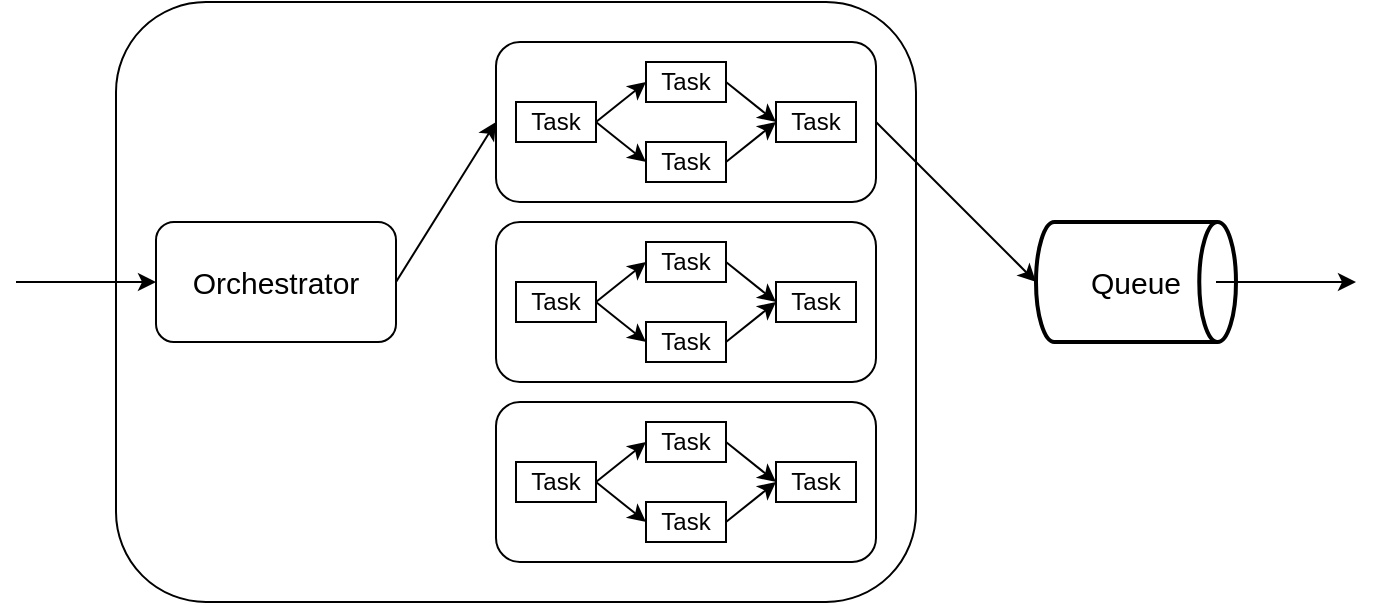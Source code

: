 <mxfile version="21.1.2" type="device">
  <diagram name="페이지-1" id="qJgsSUgqb1jlQC-jZucj">
    <mxGraphModel dx="1117" dy="1031" grid="1" gridSize="10" guides="1" tooltips="1" connect="1" arrows="1" fold="1" page="1" pageScale="1" pageWidth="850" pageHeight="1100" math="0" shadow="0">
      <root>
        <mxCell id="0" />
        <mxCell id="1" parent="0" />
        <mxCell id="gcWZ-dBk5Qpi9zZrwHY9-1" value="" style="rounded=1;whiteSpace=wrap;html=1;fillColor=none;" vertex="1" parent="1">
          <mxGeometry x="140" y="400" width="400" height="300" as="geometry" />
        </mxCell>
        <mxCell id="UNXM5yMI1ZM7ZV7I5fsq-16" value="" style="endArrow=classic;html=1;rounded=0;entryX=0;entryY=0.5;entryDx=0;entryDy=0;" parent="1" target="UNXM5yMI1ZM7ZV7I5fsq-17" edge="1">
          <mxGeometry width="50" height="50" relative="1" as="geometry">
            <mxPoint x="90" y="540" as="sourcePoint" />
            <mxPoint x="175" y="540" as="targetPoint" />
          </mxGeometry>
        </mxCell>
        <mxCell id="UNXM5yMI1ZM7ZV7I5fsq-17" value="Orchestrator" style="rounded=1;whiteSpace=wrap;html=1;fontSize=15;" parent="1" vertex="1">
          <mxGeometry x="160" y="510" width="120" height="60" as="geometry" />
        </mxCell>
        <mxCell id="SKWY_q-Q1LM-eMBOjH63-1" value="Queue" style="strokeWidth=2;html=1;shape=mxgraph.flowchart.direct_data;whiteSpace=wrap;fontSize=15;" parent="1" vertex="1">
          <mxGeometry x="600" y="510" width="100" height="60" as="geometry" />
        </mxCell>
        <mxCell id="SKWY_q-Q1LM-eMBOjH63-3" value="" style="endArrow=classic;html=1;rounded=0;" parent="1" edge="1">
          <mxGeometry width="50" height="50" relative="1" as="geometry">
            <mxPoint x="690" y="540" as="sourcePoint" />
            <mxPoint x="760" y="540" as="targetPoint" />
          </mxGeometry>
        </mxCell>
        <mxCell id="gcWZ-dBk5Qpi9zZrwHY9-24" value="" style="group" vertex="1" connectable="0" parent="1">
          <mxGeometry x="330" y="420" width="190" height="80" as="geometry" />
        </mxCell>
        <mxCell id="gcWZ-dBk5Qpi9zZrwHY9-23" value="" style="rounded=1;whiteSpace=wrap;html=1;fillColor=none;" vertex="1" parent="gcWZ-dBk5Qpi9zZrwHY9-24">
          <mxGeometry width="190" height="80" as="geometry" />
        </mxCell>
        <mxCell id="gcWZ-dBk5Qpi9zZrwHY9-11" value="Task" style="whiteSpace=wrap;html=1;" vertex="1" parent="gcWZ-dBk5Qpi9zZrwHY9-24">
          <mxGeometry x="10" y="30" width="40" height="20" as="geometry" />
        </mxCell>
        <mxCell id="gcWZ-dBk5Qpi9zZrwHY9-12" value="Task" style="whiteSpace=wrap;html=1;" vertex="1" parent="gcWZ-dBk5Qpi9zZrwHY9-24">
          <mxGeometry x="75" y="10" width="40" height="20" as="geometry" />
        </mxCell>
        <mxCell id="gcWZ-dBk5Qpi9zZrwHY9-16" value="" style="endArrow=classic;html=1;rounded=0;entryX=0;entryY=0.5;entryDx=0;entryDy=0;exitX=1;exitY=0.5;exitDx=0;exitDy=0;" edge="1" parent="gcWZ-dBk5Qpi9zZrwHY9-24" source="gcWZ-dBk5Qpi9zZrwHY9-11" target="gcWZ-dBk5Qpi9zZrwHY9-12">
          <mxGeometry width="50" height="50" relative="1" as="geometry">
            <mxPoint x="-85" y="430" as="sourcePoint" />
            <mxPoint x="-35" y="380" as="targetPoint" />
          </mxGeometry>
        </mxCell>
        <mxCell id="gcWZ-dBk5Qpi9zZrwHY9-17" value="Task" style="whiteSpace=wrap;html=1;" vertex="1" parent="gcWZ-dBk5Qpi9zZrwHY9-24">
          <mxGeometry x="75" y="50" width="40" height="20" as="geometry" />
        </mxCell>
        <mxCell id="gcWZ-dBk5Qpi9zZrwHY9-18" value="" style="endArrow=classic;html=1;rounded=0;entryX=0;entryY=0.5;entryDx=0;entryDy=0;exitX=1;exitY=0.5;exitDx=0;exitDy=0;" edge="1" parent="gcWZ-dBk5Qpi9zZrwHY9-24" source="gcWZ-dBk5Qpi9zZrwHY9-11" target="gcWZ-dBk5Qpi9zZrwHY9-17">
          <mxGeometry width="50" height="50" relative="1" as="geometry">
            <mxPoint x="45" y="50" as="sourcePoint" />
            <mxPoint x="85" y="30" as="targetPoint" />
          </mxGeometry>
        </mxCell>
        <mxCell id="gcWZ-dBk5Qpi9zZrwHY9-19" value="Task" style="whiteSpace=wrap;html=1;" vertex="1" parent="gcWZ-dBk5Qpi9zZrwHY9-24">
          <mxGeometry x="140" y="30" width="40" height="20" as="geometry" />
        </mxCell>
        <mxCell id="gcWZ-dBk5Qpi9zZrwHY9-21" value="" style="endArrow=classic;html=1;rounded=0;entryX=0;entryY=0.5;entryDx=0;entryDy=0;exitX=1;exitY=0.5;exitDx=0;exitDy=0;" edge="1" parent="gcWZ-dBk5Qpi9zZrwHY9-24" source="gcWZ-dBk5Qpi9zZrwHY9-17" target="gcWZ-dBk5Qpi9zZrwHY9-19">
          <mxGeometry width="50" height="50" relative="1" as="geometry">
            <mxPoint x="50" y="50" as="sourcePoint" />
            <mxPoint x="85" y="70" as="targetPoint" />
          </mxGeometry>
        </mxCell>
        <mxCell id="gcWZ-dBk5Qpi9zZrwHY9-22" value="" style="endArrow=classic;html=1;rounded=0;entryX=0;entryY=0.5;entryDx=0;entryDy=0;exitX=1;exitY=0.5;exitDx=0;exitDy=0;" edge="1" parent="gcWZ-dBk5Qpi9zZrwHY9-24" source="gcWZ-dBk5Qpi9zZrwHY9-12" target="gcWZ-dBk5Qpi9zZrwHY9-19">
          <mxGeometry width="50" height="50" relative="1" as="geometry">
            <mxPoint x="125" y="70" as="sourcePoint" />
            <mxPoint x="155" y="50" as="targetPoint" />
          </mxGeometry>
        </mxCell>
        <mxCell id="gcWZ-dBk5Qpi9zZrwHY9-25" value="" style="group" vertex="1" connectable="0" parent="1">
          <mxGeometry x="330" y="510" width="190" height="80" as="geometry" />
        </mxCell>
        <mxCell id="gcWZ-dBk5Qpi9zZrwHY9-26" value="" style="rounded=1;whiteSpace=wrap;html=1;fillColor=none;" vertex="1" parent="gcWZ-dBk5Qpi9zZrwHY9-25">
          <mxGeometry width="190" height="80" as="geometry" />
        </mxCell>
        <mxCell id="gcWZ-dBk5Qpi9zZrwHY9-27" value="Task" style="whiteSpace=wrap;html=1;" vertex="1" parent="gcWZ-dBk5Qpi9zZrwHY9-25">
          <mxGeometry x="10" y="30" width="40" height="20" as="geometry" />
        </mxCell>
        <mxCell id="gcWZ-dBk5Qpi9zZrwHY9-28" value="Task" style="whiteSpace=wrap;html=1;" vertex="1" parent="gcWZ-dBk5Qpi9zZrwHY9-25">
          <mxGeometry x="75" y="10" width="40" height="20" as="geometry" />
        </mxCell>
        <mxCell id="gcWZ-dBk5Qpi9zZrwHY9-29" value="" style="endArrow=classic;html=1;rounded=0;entryX=0;entryY=0.5;entryDx=0;entryDy=0;exitX=1;exitY=0.5;exitDx=0;exitDy=0;" edge="1" parent="gcWZ-dBk5Qpi9zZrwHY9-25" source="gcWZ-dBk5Qpi9zZrwHY9-27" target="gcWZ-dBk5Qpi9zZrwHY9-28">
          <mxGeometry width="50" height="50" relative="1" as="geometry">
            <mxPoint x="-85" y="430" as="sourcePoint" />
            <mxPoint x="-35" y="380" as="targetPoint" />
          </mxGeometry>
        </mxCell>
        <mxCell id="gcWZ-dBk5Qpi9zZrwHY9-30" value="Task" style="whiteSpace=wrap;html=1;" vertex="1" parent="gcWZ-dBk5Qpi9zZrwHY9-25">
          <mxGeometry x="75" y="50" width="40" height="20" as="geometry" />
        </mxCell>
        <mxCell id="gcWZ-dBk5Qpi9zZrwHY9-31" value="" style="endArrow=classic;html=1;rounded=0;entryX=0;entryY=0.5;entryDx=0;entryDy=0;exitX=1;exitY=0.5;exitDx=0;exitDy=0;" edge="1" parent="gcWZ-dBk5Qpi9zZrwHY9-25" source="gcWZ-dBk5Qpi9zZrwHY9-27" target="gcWZ-dBk5Qpi9zZrwHY9-30">
          <mxGeometry width="50" height="50" relative="1" as="geometry">
            <mxPoint x="45" y="50" as="sourcePoint" />
            <mxPoint x="85" y="30" as="targetPoint" />
          </mxGeometry>
        </mxCell>
        <mxCell id="gcWZ-dBk5Qpi9zZrwHY9-32" value="Task" style="whiteSpace=wrap;html=1;" vertex="1" parent="gcWZ-dBk5Qpi9zZrwHY9-25">
          <mxGeometry x="140" y="30" width="40" height="20" as="geometry" />
        </mxCell>
        <mxCell id="gcWZ-dBk5Qpi9zZrwHY9-33" value="" style="endArrow=classic;html=1;rounded=0;entryX=0;entryY=0.5;entryDx=0;entryDy=0;exitX=1;exitY=0.5;exitDx=0;exitDy=0;" edge="1" parent="gcWZ-dBk5Qpi9zZrwHY9-25" source="gcWZ-dBk5Qpi9zZrwHY9-30" target="gcWZ-dBk5Qpi9zZrwHY9-32">
          <mxGeometry width="50" height="50" relative="1" as="geometry">
            <mxPoint x="50" y="50" as="sourcePoint" />
            <mxPoint x="85" y="70" as="targetPoint" />
          </mxGeometry>
        </mxCell>
        <mxCell id="gcWZ-dBk5Qpi9zZrwHY9-34" value="" style="endArrow=classic;html=1;rounded=0;entryX=0;entryY=0.5;entryDx=0;entryDy=0;exitX=1;exitY=0.5;exitDx=0;exitDy=0;" edge="1" parent="gcWZ-dBk5Qpi9zZrwHY9-25" source="gcWZ-dBk5Qpi9zZrwHY9-28" target="gcWZ-dBk5Qpi9zZrwHY9-32">
          <mxGeometry width="50" height="50" relative="1" as="geometry">
            <mxPoint x="125" y="70" as="sourcePoint" />
            <mxPoint x="155" y="50" as="targetPoint" />
          </mxGeometry>
        </mxCell>
        <mxCell id="gcWZ-dBk5Qpi9zZrwHY9-35" value="" style="group" vertex="1" connectable="0" parent="1">
          <mxGeometry x="330" y="600" width="190" height="80" as="geometry" />
        </mxCell>
        <mxCell id="gcWZ-dBk5Qpi9zZrwHY9-36" value="" style="rounded=1;whiteSpace=wrap;html=1;fillColor=none;" vertex="1" parent="gcWZ-dBk5Qpi9zZrwHY9-35">
          <mxGeometry width="190" height="80" as="geometry" />
        </mxCell>
        <mxCell id="gcWZ-dBk5Qpi9zZrwHY9-37" value="Task" style="whiteSpace=wrap;html=1;" vertex="1" parent="gcWZ-dBk5Qpi9zZrwHY9-35">
          <mxGeometry x="10" y="30" width="40" height="20" as="geometry" />
        </mxCell>
        <mxCell id="gcWZ-dBk5Qpi9zZrwHY9-38" value="Task" style="whiteSpace=wrap;html=1;" vertex="1" parent="gcWZ-dBk5Qpi9zZrwHY9-35">
          <mxGeometry x="75" y="10" width="40" height="20" as="geometry" />
        </mxCell>
        <mxCell id="gcWZ-dBk5Qpi9zZrwHY9-39" value="" style="endArrow=classic;html=1;rounded=0;entryX=0;entryY=0.5;entryDx=0;entryDy=0;exitX=1;exitY=0.5;exitDx=0;exitDy=0;" edge="1" parent="gcWZ-dBk5Qpi9zZrwHY9-35" source="gcWZ-dBk5Qpi9zZrwHY9-37" target="gcWZ-dBk5Qpi9zZrwHY9-38">
          <mxGeometry width="50" height="50" relative="1" as="geometry">
            <mxPoint x="-85" y="430" as="sourcePoint" />
            <mxPoint x="-35" y="380" as="targetPoint" />
          </mxGeometry>
        </mxCell>
        <mxCell id="gcWZ-dBk5Qpi9zZrwHY9-40" value="Task" style="whiteSpace=wrap;html=1;" vertex="1" parent="gcWZ-dBk5Qpi9zZrwHY9-35">
          <mxGeometry x="75" y="50" width="40" height="20" as="geometry" />
        </mxCell>
        <mxCell id="gcWZ-dBk5Qpi9zZrwHY9-41" value="" style="endArrow=classic;html=1;rounded=0;entryX=0;entryY=0.5;entryDx=0;entryDy=0;exitX=1;exitY=0.5;exitDx=0;exitDy=0;" edge="1" parent="gcWZ-dBk5Qpi9zZrwHY9-35" source="gcWZ-dBk5Qpi9zZrwHY9-37" target="gcWZ-dBk5Qpi9zZrwHY9-40">
          <mxGeometry width="50" height="50" relative="1" as="geometry">
            <mxPoint x="45" y="50" as="sourcePoint" />
            <mxPoint x="85" y="30" as="targetPoint" />
          </mxGeometry>
        </mxCell>
        <mxCell id="gcWZ-dBk5Qpi9zZrwHY9-42" value="Task" style="whiteSpace=wrap;html=1;" vertex="1" parent="gcWZ-dBk5Qpi9zZrwHY9-35">
          <mxGeometry x="140" y="30" width="40" height="20" as="geometry" />
        </mxCell>
        <mxCell id="gcWZ-dBk5Qpi9zZrwHY9-43" value="" style="endArrow=classic;html=1;rounded=0;entryX=0;entryY=0.5;entryDx=0;entryDy=0;exitX=1;exitY=0.5;exitDx=0;exitDy=0;" edge="1" parent="gcWZ-dBk5Qpi9zZrwHY9-35" source="gcWZ-dBk5Qpi9zZrwHY9-40" target="gcWZ-dBk5Qpi9zZrwHY9-42">
          <mxGeometry width="50" height="50" relative="1" as="geometry">
            <mxPoint x="50" y="50" as="sourcePoint" />
            <mxPoint x="85" y="70" as="targetPoint" />
          </mxGeometry>
        </mxCell>
        <mxCell id="gcWZ-dBk5Qpi9zZrwHY9-44" value="" style="endArrow=classic;html=1;rounded=0;entryX=0;entryY=0.5;entryDx=0;entryDy=0;exitX=1;exitY=0.5;exitDx=0;exitDy=0;" edge="1" parent="gcWZ-dBk5Qpi9zZrwHY9-35" source="gcWZ-dBk5Qpi9zZrwHY9-38" target="gcWZ-dBk5Qpi9zZrwHY9-42">
          <mxGeometry width="50" height="50" relative="1" as="geometry">
            <mxPoint x="125" y="70" as="sourcePoint" />
            <mxPoint x="155" y="50" as="targetPoint" />
          </mxGeometry>
        </mxCell>
        <mxCell id="gcWZ-dBk5Qpi9zZrwHY9-45" value="" style="endArrow=classic;html=1;rounded=0;entryX=0;entryY=0.5;entryDx=0;entryDy=0;exitX=1;exitY=0.5;exitDx=0;exitDy=0;" edge="1" parent="1" source="UNXM5yMI1ZM7ZV7I5fsq-17" target="gcWZ-dBk5Qpi9zZrwHY9-23">
          <mxGeometry width="50" height="50" relative="1" as="geometry">
            <mxPoint x="100" y="550" as="sourcePoint" />
            <mxPoint x="170" y="550" as="targetPoint" />
          </mxGeometry>
        </mxCell>
        <mxCell id="gcWZ-dBk5Qpi9zZrwHY9-46" value="" style="endArrow=classic;html=1;rounded=0;exitX=1;exitY=0.5;exitDx=0;exitDy=0;entryX=0;entryY=0.5;entryDx=0;entryDy=0;entryPerimeter=0;" edge="1" parent="1" source="gcWZ-dBk5Qpi9zZrwHY9-23" target="SKWY_q-Q1LM-eMBOjH63-1">
          <mxGeometry width="50" height="50" relative="1" as="geometry">
            <mxPoint x="290" y="550" as="sourcePoint" />
            <mxPoint x="340" y="470" as="targetPoint" />
          </mxGeometry>
        </mxCell>
      </root>
    </mxGraphModel>
  </diagram>
</mxfile>
